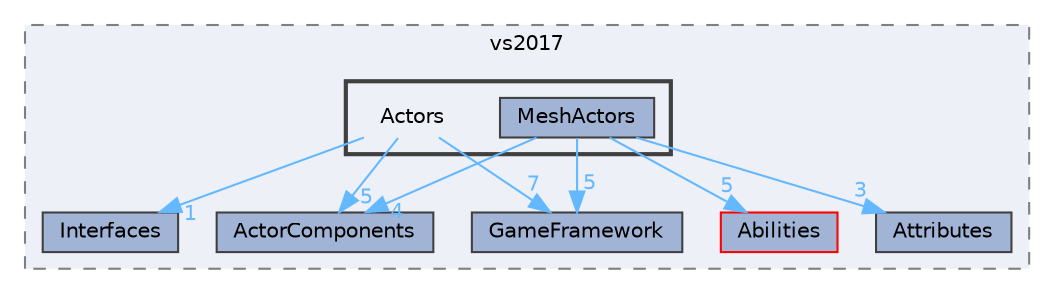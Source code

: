 digraph "D:/Uni/CMP208/Hellwatch/build/vs2017/Actors"
{
 // LATEX_PDF_SIZE
  bgcolor="transparent";
  edge [fontname=Helvetica,fontsize=10,labelfontname=Helvetica,labelfontsize=10];
  node [fontname=Helvetica,fontsize=10,shape=box,height=0.2,width=0.4];
  compound=true
  subgraph clusterdir_8bceb31512fbf37cf44d454a95859b1c {
    graph [ bgcolor="#edf0f7", pencolor="grey50", label="vs2017", fontname=Helvetica,fontsize=10 style="filled,dashed", URL="dir_8bceb31512fbf37cf44d454a95859b1c.html",tooltip=""]
  dir_1e58e055197c872d2c7873964b7dea3e [label="GameFramework", fillcolor="#a2b4d6", color="grey25", style="filled", URL="dir_1e58e055197c872d2c7873964b7dea3e.html",tooltip=""];
  dir_38fd5edcd14d1fce235d76d8a1a9749d [label="ActorComponents", fillcolor="#a2b4d6", color="grey25", style="filled", URL="dir_38fd5edcd14d1fce235d76d8a1a9749d.html",tooltip=""];
  dir_d38e094d59747ac109f8f0e7aad2480d [label="Interfaces", fillcolor="#a2b4d6", color="grey25", style="filled", URL="dir_d38e094d59747ac109f8f0e7aad2480d.html",tooltip=""];
  dir_2ea205c9a7374d1270589c3dc4531a12 [label="Attributes", fillcolor="#a2b4d6", color="grey25", style="filled", URL="dir_2ea205c9a7374d1270589c3dc4531a12.html",tooltip=""];
  dir_dd83752153a5f8a26b8780fd171a1a5d [label="Abilities", fillcolor="#a2b4d6", color="red", style="filled", URL="dir_dd83752153a5f8a26b8780fd171a1a5d.html",tooltip=""];
  subgraph clusterdir_6445565d8f89f9d136c2de923fc4f388 {
    graph [ bgcolor="#edf0f7", pencolor="grey25", label="", fontname=Helvetica,fontsize=10 style="filled,bold", URL="dir_6445565d8f89f9d136c2de923fc4f388.html",tooltip=""]
    dir_6445565d8f89f9d136c2de923fc4f388 [shape=plaintext, label="Actors"];
  dir_f2357408680af1772b236fff8f3cf74b [label="MeshActors", fillcolor="#a2b4d6", color="grey25", style="filled", URL="dir_f2357408680af1772b236fff8f3cf74b.html",tooltip=""];
  }
  }
  dir_6445565d8f89f9d136c2de923fc4f388->dir_1e58e055197c872d2c7873964b7dea3e [headlabel="7", labeldistance=1.5 headhref="dir_000002_000005.html" color="steelblue1" fontcolor="steelblue1"];
  dir_6445565d8f89f9d136c2de923fc4f388->dir_38fd5edcd14d1fce235d76d8a1a9749d [headlabel="5", labeldistance=1.5 headhref="dir_000002_000001.html" color="steelblue1" fontcolor="steelblue1"];
  dir_6445565d8f89f9d136c2de923fc4f388->dir_d38e094d59747ac109f8f0e7aad2480d [headlabel="1", labeldistance=1.5 headhref="dir_000002_000006.html" color="steelblue1" fontcolor="steelblue1"];
  dir_f2357408680af1772b236fff8f3cf74b->dir_1e58e055197c872d2c7873964b7dea3e [headlabel="5", labeldistance=1.5 headhref="dir_000007_000005.html" color="steelblue1" fontcolor="steelblue1"];
  dir_f2357408680af1772b236fff8f3cf74b->dir_2ea205c9a7374d1270589c3dc4531a12 [headlabel="3", labeldistance=1.5 headhref="dir_000007_000003.html" color="steelblue1" fontcolor="steelblue1"];
  dir_f2357408680af1772b236fff8f3cf74b->dir_38fd5edcd14d1fce235d76d8a1a9749d [headlabel="4", labeldistance=1.5 headhref="dir_000007_000001.html" color="steelblue1" fontcolor="steelblue1"];
  dir_f2357408680af1772b236fff8f3cf74b->dir_dd83752153a5f8a26b8780fd171a1a5d [headlabel="5", labeldistance=1.5 headhref="dir_000007_000000.html" color="steelblue1" fontcolor="steelblue1"];
}
